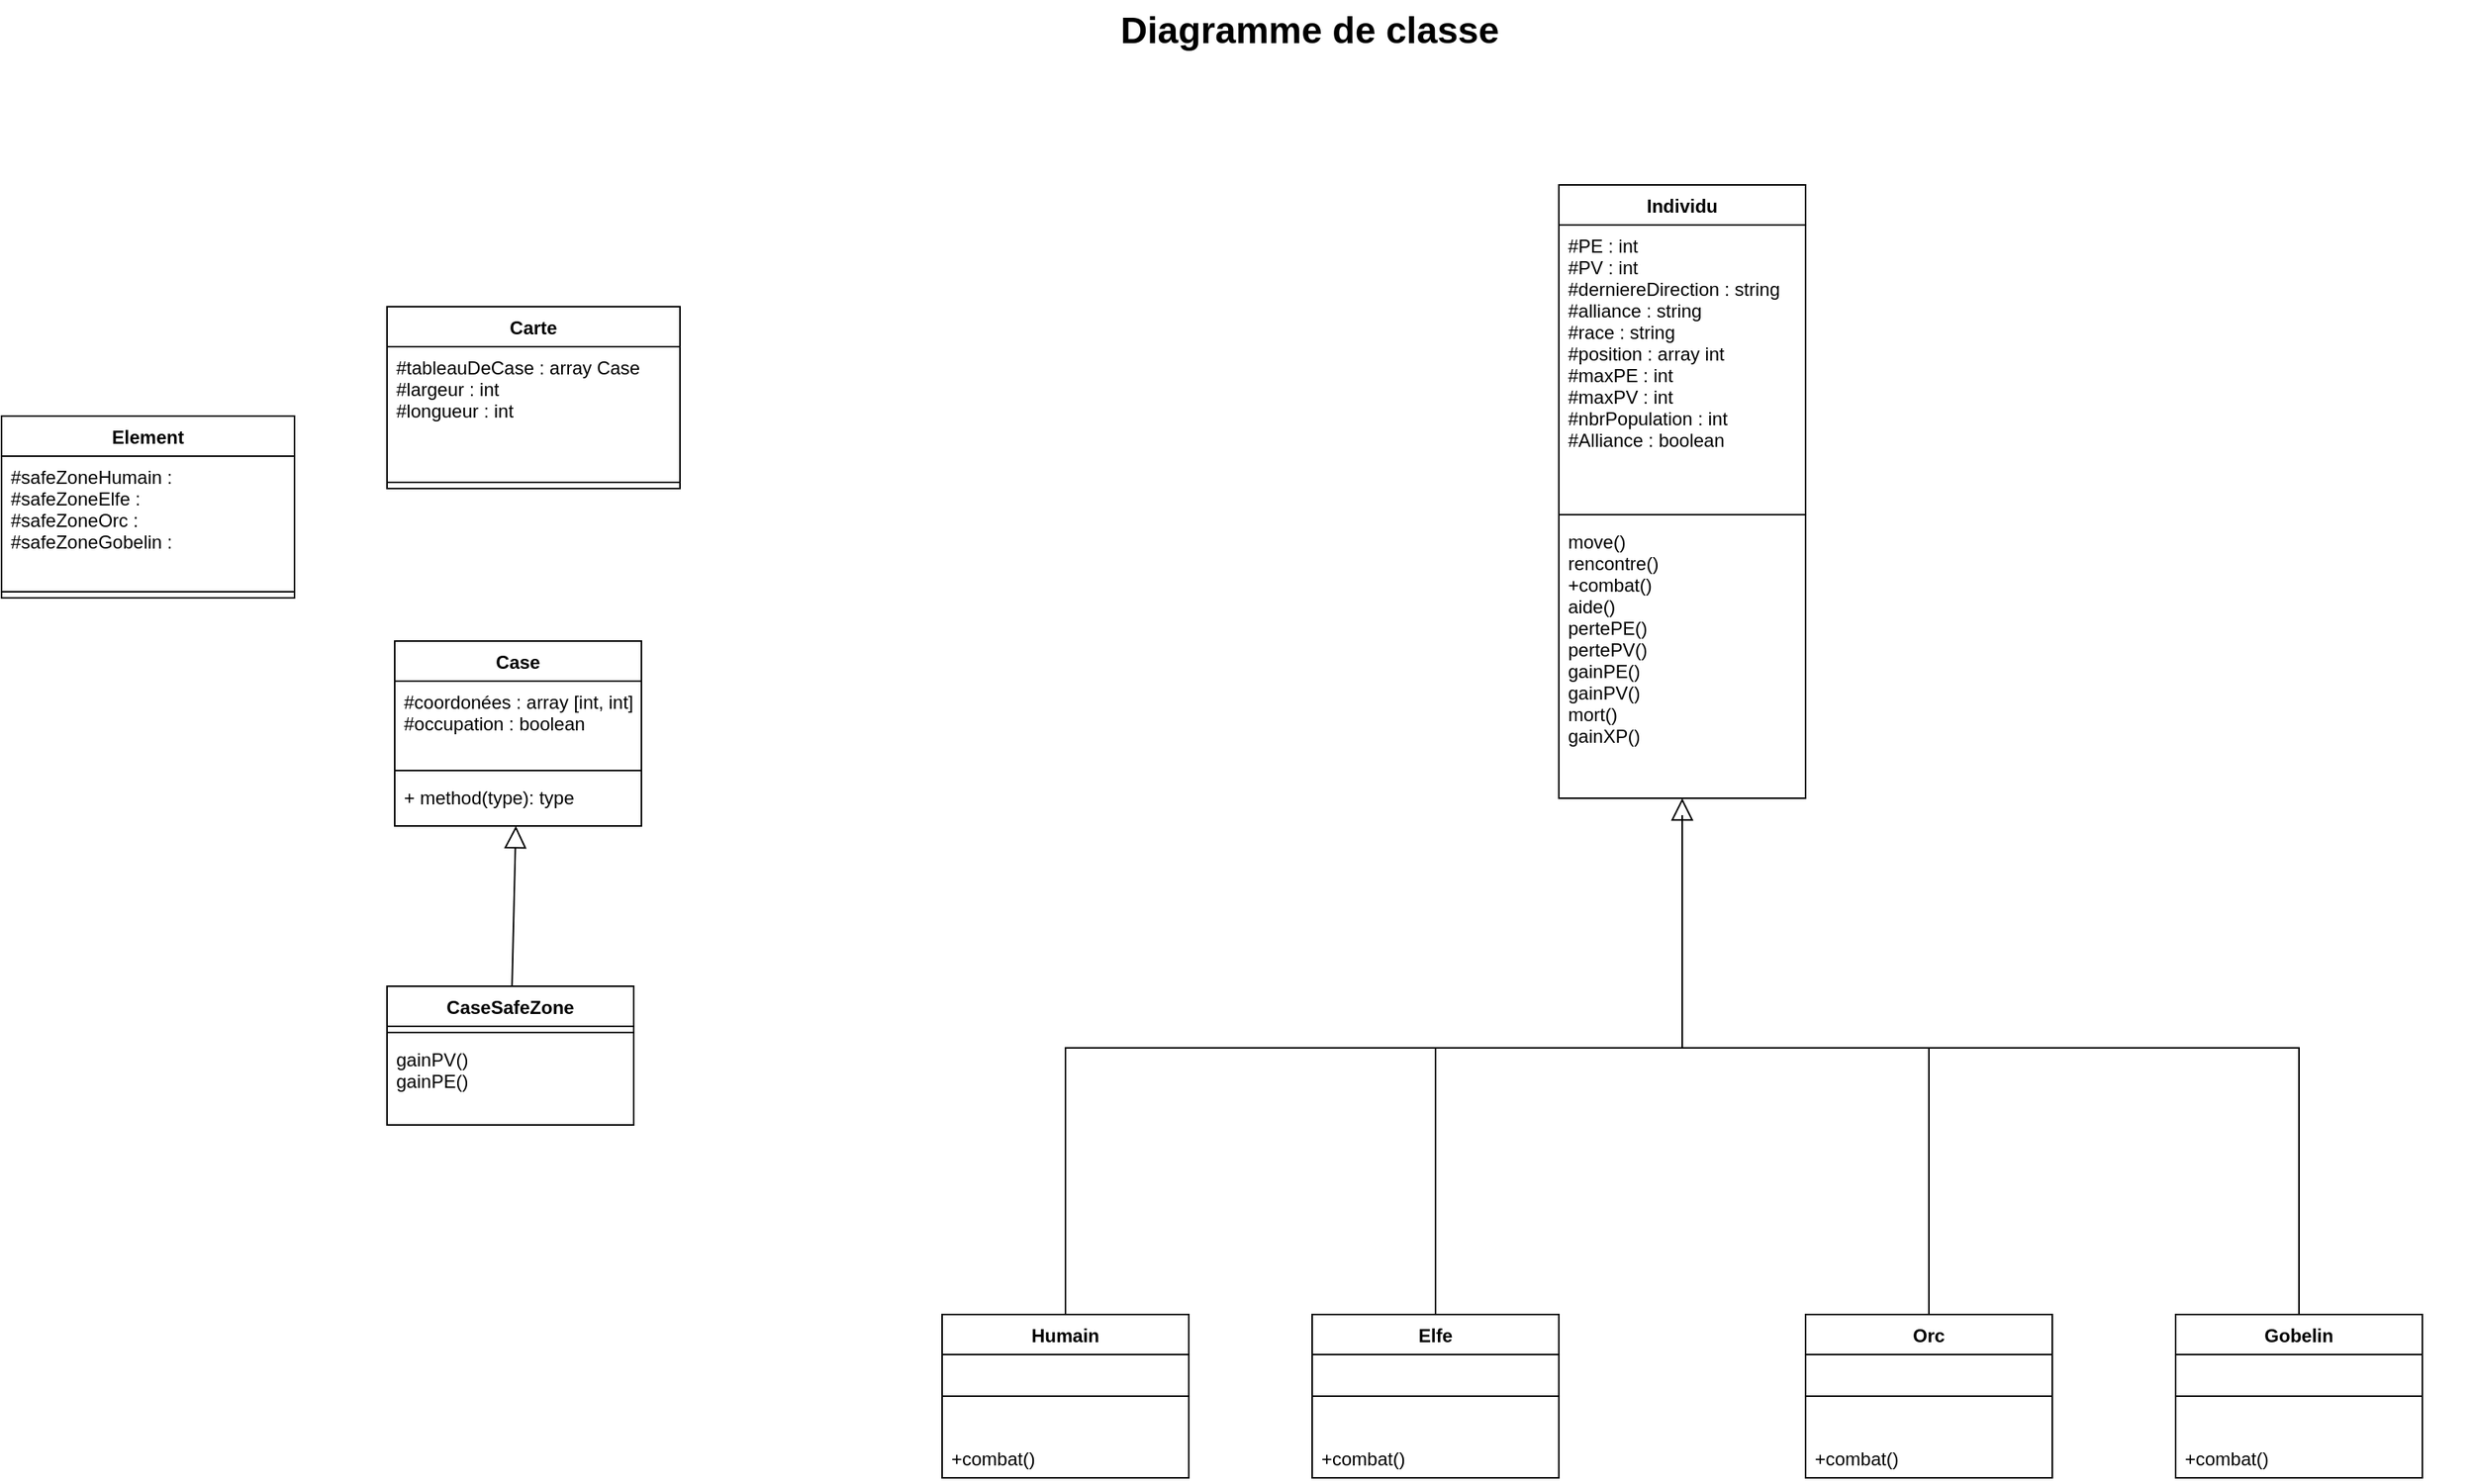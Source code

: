 <mxfile version="12.1.3" type="device" pages="1"><diagram name="Page-1" id="929967ad-93f9-6ef4-fab6-5d389245f69c"><mxGraphModel dx="1463" dy="770" grid="1" gridSize="10" guides="1" tooltips="1" connect="1" arrows="1" fold="1" page="1" pageScale="1.5" pageWidth="1169" pageHeight="826" background="none" math="0" shadow="0"><root><mxCell id="0" style=";html=1;"/><mxCell id="1" style=";html=1;" parent="0"/><mxCell id="1672d66443f91eb5-23" value="Diagramme de classe" style="text;strokeColor=none;fillColor=none;html=1;fontSize=24;fontStyle=1;verticalAlign=middle;align=center;" parent="1" vertex="1"><mxGeometry x="162.5" width="1510" height="40" as="geometry"/></mxCell><mxCell id="Tk8f5tvw-eM4Rj0d3qe4-3" value="Individu" style="swimlane;fontStyle=1;align=center;verticalAlign=top;childLayout=stackLayout;horizontal=1;startSize=26;horizontalStack=0;resizeParent=1;resizeParentMax=0;resizeLast=0;collapsible=1;marginBottom=0;" parent="1" vertex="1"><mxGeometry x="1080" y="120" width="160" height="398" as="geometry"><mxRectangle x="1240" y="92" width="70" height="26" as="alternateBounds"/></mxGeometry></mxCell><mxCell id="Tk8f5tvw-eM4Rj0d3qe4-4" value="#PE : int&#xA;#PV : int&#xA;#derniereDirection : string&#xA;#alliance : string&#xA;#race : string&#xA;#position : array int&#xA;#maxPE : int&#xA;#maxPV : int&#xA;#nbrPopulation : int&#xA;#Alliance : boolean&#xA;&#xA;" style="text;strokeColor=none;fillColor=none;align=left;verticalAlign=top;spacingLeft=4;spacingRight=4;overflow=hidden;rotatable=0;points=[[0,0.5],[1,0.5]];portConstraint=eastwest;" parent="Tk8f5tvw-eM4Rj0d3qe4-3" vertex="1"><mxGeometry y="26" width="160" height="184" as="geometry"/></mxCell><mxCell id="Tk8f5tvw-eM4Rj0d3qe4-5" value="" style="line;strokeWidth=1;fillColor=none;align=left;verticalAlign=middle;spacingTop=-1;spacingLeft=3;spacingRight=3;rotatable=0;labelPosition=right;points=[];portConstraint=eastwest;" parent="Tk8f5tvw-eM4Rj0d3qe4-3" vertex="1"><mxGeometry y="210" width="160" height="8" as="geometry"/></mxCell><mxCell id="Tk8f5tvw-eM4Rj0d3qe4-6" value="move()&#xA;rencontre()&#xA;+combat()&#xA;aide()&#xA;pertePE()&#xA;pertePV()&#xA;gainPE()&#xA;gainPV()&#xA;mort()&#xA;gainXP()" style="text;strokeColor=none;fillColor=none;align=left;verticalAlign=top;spacingLeft=4;spacingRight=4;overflow=hidden;rotatable=0;points=[[0,0.5],[1,0.5]];portConstraint=eastwest;" parent="Tk8f5tvw-eM4Rj0d3qe4-3" vertex="1"><mxGeometry y="218" width="160" height="180" as="geometry"/></mxCell><mxCell id="Tk8f5tvw-eM4Rj0d3qe4-24" value="" style="edgeStyle=elbowEdgeStyle;html=1;endSize=12;endArrow=block;endFill=0;elbow=horizontal;rounded=0;" parent="1" target="Tk8f5tvw-eM4Rj0d3qe4-6" edge="1"><mxGeometry x="1" relative="1" as="geometry"><mxPoint x="1160" y="524" as="targetPoint"/><mxPoint x="1160" y="540" as="sourcePoint"/></mxGeometry></mxCell><mxCell id="Tk8f5tvw-eM4Rj0d3qe4-25" value="" style="edgeStyle=elbowEdgeStyle;html=1;elbow=vertical;verticalAlign=bottom;endArrow=none;rounded=0;" parent="1" edge="1"><mxGeometry x="1" relative="1" as="geometry"><mxPoint x="1440" y="680" as="targetPoint"/><mxPoint x="1160" y="680" as="sourcePoint"/><Array as="points"><mxPoint x="1290" y="680"/></Array></mxGeometry></mxCell><mxCell id="Tk8f5tvw-eM4Rj0d3qe4-26" value="" style="edgeStyle=elbowEdgeStyle;html=1;elbow=vertical;verticalAlign=bottom;endArrow=none;rounded=0;" parent="1" edge="1"><mxGeometry x="1" relative="1" as="geometry"><mxPoint x="880" y="680" as="targetPoint"/><mxPoint x="1160" y="539" as="sourcePoint"/><Array as="points"><mxPoint x="1160" y="680"/></Array></mxGeometry></mxCell><mxCell id="Tk8f5tvw-eM4Rj0d3qe4-35" value="" style="edgeStyle=elbowEdgeStyle;html=1;elbow=vertical;verticalAlign=bottom;endArrow=none;rounded=0;entryX=0.5;entryY=0;entryDx=0;entryDy=0;" parent="1" target="Tk8f5tvw-eM4Rj0d3qe4-50" edge="1"><mxGeometry x="1" relative="1" as="geometry"><mxPoint x="950" y="781" as="targetPoint"/><mxPoint x="1000" y="680" as="sourcePoint"/><Array as="points"><mxPoint x="940" y="800"/></Array></mxGeometry></mxCell><mxCell id="Tk8f5tvw-eM4Rj0d3qe4-36" value="" style="edgeStyle=elbowEdgeStyle;html=1;elbow=vertical;verticalAlign=bottom;endArrow=none;rounded=0;entryX=0.5;entryY=0;entryDx=0;entryDy=0;" parent="1" target="Tk8f5tvw-eM4Rj0d3qe4-46" edge="1"><mxGeometry x="1" relative="1" as="geometry"><mxPoint x="810" y="781" as="targetPoint"/><mxPoint x="880" y="680" as="sourcePoint"/><Array as="points"><mxPoint x="820" y="680"/><mxPoint x="820" y="540"/></Array></mxGeometry></mxCell><mxCell id="Tk8f5tvw-eM4Rj0d3qe4-43" value="" style="edgeStyle=elbowEdgeStyle;html=1;elbow=vertical;verticalAlign=bottom;endArrow=none;rounded=0;entryX=0.5;entryY=0;entryDx=0;entryDy=0;" parent="1" edge="1" target="Tk8f5tvw-eM4Rj0d3qe4-58"><mxGeometry x="1" relative="1" as="geometry"><mxPoint x="1572.5" y="771" as="targetPoint"/><mxPoint x="1440" y="680" as="sourcePoint"/><Array as="points"><mxPoint x="1500" y="680"/></Array></mxGeometry></mxCell><mxCell id="Tk8f5tvw-eM4Rj0d3qe4-44" value="" style="edgeStyle=elbowEdgeStyle;html=1;elbow=vertical;verticalAlign=bottom;endArrow=none;rounded=0;entryX=0.5;entryY=0;entryDx=0;entryDy=0;" parent="1" target="Tk8f5tvw-eM4Rj0d3qe4-54" edge="1"><mxGeometry x="1" relative="1" as="geometry"><mxPoint x="1370" y="781" as="targetPoint"/><mxPoint x="1320" y="680" as="sourcePoint"/><Array as="points"><mxPoint x="1380" y="800"/></Array></mxGeometry></mxCell><mxCell id="Tk8f5tvw-eM4Rj0d3qe4-46" value="Humain" style="swimlane;fontStyle=1;align=center;verticalAlign=top;childLayout=stackLayout;horizontal=1;startSize=26;horizontalStack=0;resizeParent=1;resizeParentMax=0;resizeLast=0;collapsible=1;marginBottom=0;" parent="1" vertex="1"><mxGeometry x="680" y="853" width="160" height="106" as="geometry"/></mxCell><mxCell id="Tk8f5tvw-eM4Rj0d3qe4-48" value="" style="line;strokeWidth=1;fillColor=none;align=left;verticalAlign=middle;spacingTop=-1;spacingLeft=3;spacingRight=3;rotatable=0;labelPosition=right;points=[];portConstraint=eastwest;" parent="Tk8f5tvw-eM4Rj0d3qe4-46" vertex="1"><mxGeometry y="26" width="160" height="54" as="geometry"/></mxCell><mxCell id="Tk8f5tvw-eM4Rj0d3qe4-49" value="+combat()" style="text;strokeColor=none;fillColor=none;align=left;verticalAlign=top;spacingLeft=4;spacingRight=4;overflow=hidden;rotatable=0;points=[[0,0.5],[1,0.5]];portConstraint=eastwest;" parent="Tk8f5tvw-eM4Rj0d3qe4-46" vertex="1"><mxGeometry y="80" width="160" height="26" as="geometry"/></mxCell><mxCell id="Tk8f5tvw-eM4Rj0d3qe4-50" value="Elfe" style="swimlane;fontStyle=1;align=center;verticalAlign=top;childLayout=stackLayout;horizontal=1;startSize=26;horizontalStack=0;resizeParent=1;resizeParentMax=0;resizeLast=0;collapsible=1;marginBottom=0;" parent="1" vertex="1"><mxGeometry x="920" y="853" width="160" height="106" as="geometry"/></mxCell><mxCell id="Tk8f5tvw-eM4Rj0d3qe4-52" value="" style="line;strokeWidth=1;fillColor=none;align=left;verticalAlign=middle;spacingTop=-1;spacingLeft=3;spacingRight=3;rotatable=0;labelPosition=right;points=[];portConstraint=eastwest;" parent="Tk8f5tvw-eM4Rj0d3qe4-50" vertex="1"><mxGeometry y="26" width="160" height="54" as="geometry"/></mxCell><mxCell id="Tk8f5tvw-eM4Rj0d3qe4-53" value="+combat()" style="text;strokeColor=none;fillColor=none;align=left;verticalAlign=top;spacingLeft=4;spacingRight=4;overflow=hidden;rotatable=0;points=[[0,0.5],[1,0.5]];portConstraint=eastwest;" parent="Tk8f5tvw-eM4Rj0d3qe4-50" vertex="1"><mxGeometry y="80" width="160" height="26" as="geometry"/></mxCell><mxCell id="Tk8f5tvw-eM4Rj0d3qe4-54" value="Orc" style="swimlane;fontStyle=1;align=center;verticalAlign=top;childLayout=stackLayout;horizontal=1;startSize=26;horizontalStack=0;resizeParent=1;resizeParentMax=0;resizeLast=0;collapsible=1;marginBottom=0;" parent="1" vertex="1"><mxGeometry x="1240" y="853" width="160" height="106" as="geometry"/></mxCell><mxCell id="Tk8f5tvw-eM4Rj0d3qe4-56" value="" style="line;strokeWidth=1;fillColor=none;align=left;verticalAlign=middle;spacingTop=-1;spacingLeft=3;spacingRight=3;rotatable=0;labelPosition=right;points=[];portConstraint=eastwest;" parent="Tk8f5tvw-eM4Rj0d3qe4-54" vertex="1"><mxGeometry y="26" width="160" height="54" as="geometry"/></mxCell><mxCell id="Tk8f5tvw-eM4Rj0d3qe4-57" value="+combat()" style="text;strokeColor=none;fillColor=none;align=left;verticalAlign=top;spacingLeft=4;spacingRight=4;overflow=hidden;rotatable=0;points=[[0,0.5],[1,0.5]];portConstraint=eastwest;" parent="Tk8f5tvw-eM4Rj0d3qe4-54" vertex="1"><mxGeometry y="80" width="160" height="26" as="geometry"/></mxCell><mxCell id="Tk8f5tvw-eM4Rj0d3qe4-58" value="Gobelin" style="swimlane;fontStyle=1;align=center;verticalAlign=top;childLayout=stackLayout;horizontal=1;startSize=26;horizontalStack=0;resizeParent=1;resizeParentMax=0;resizeLast=0;collapsible=1;marginBottom=0;" parent="1" vertex="1"><mxGeometry x="1480" y="853" width="160" height="106" as="geometry"/></mxCell><mxCell id="Tk8f5tvw-eM4Rj0d3qe4-60" value="" style="line;strokeWidth=1;fillColor=none;align=left;verticalAlign=middle;spacingTop=-1;spacingLeft=3;spacingRight=3;rotatable=0;labelPosition=right;points=[];portConstraint=eastwest;" parent="Tk8f5tvw-eM4Rj0d3qe4-58" vertex="1"><mxGeometry y="26" width="160" height="54" as="geometry"/></mxCell><mxCell id="Tk8f5tvw-eM4Rj0d3qe4-61" value="+combat()" style="text;strokeColor=none;fillColor=none;align=left;verticalAlign=top;spacingLeft=4;spacingRight=4;overflow=hidden;rotatable=0;points=[[0,0.5],[1,0.5]];portConstraint=eastwest;" parent="Tk8f5tvw-eM4Rj0d3qe4-58" vertex="1"><mxGeometry y="80" width="160" height="26" as="geometry"/></mxCell><mxCell id="Tk8f5tvw-eM4Rj0d3qe4-62" value="Element" style="swimlane;fontStyle=1;align=center;verticalAlign=top;childLayout=stackLayout;horizontal=1;startSize=26;horizontalStack=0;resizeParent=1;resizeParentMax=0;resizeLast=0;collapsible=1;marginBottom=0;" parent="1" vertex="1"><mxGeometry x="70" y="270" width="190" height="118" as="geometry"/></mxCell><mxCell id="Tk8f5tvw-eM4Rj0d3qe4-63" value="#safeZoneHumain : &#xA;#safeZoneElfe : &#xA;#safeZoneOrc : &#xA;#safeZoneGobelin :&#xA;" style="text;strokeColor=none;fillColor=none;align=left;verticalAlign=top;spacingLeft=4;spacingRight=4;overflow=hidden;rotatable=0;points=[[0,0.5],[1,0.5]];portConstraint=eastwest;" parent="Tk8f5tvw-eM4Rj0d3qe4-62" vertex="1"><mxGeometry y="26" width="190" height="84" as="geometry"/></mxCell><mxCell id="Tk8f5tvw-eM4Rj0d3qe4-64" value="" style="line;strokeWidth=1;fillColor=none;align=left;verticalAlign=middle;spacingTop=-1;spacingLeft=3;spacingRight=3;rotatable=0;labelPosition=right;points=[];portConstraint=eastwest;" parent="Tk8f5tvw-eM4Rj0d3qe4-62" vertex="1"><mxGeometry y="110" width="190" height="8" as="geometry"/></mxCell><mxCell id="Tk8f5tvw-eM4Rj0d3qe4-66" value="Case" style="swimlane;fontStyle=1;align=center;verticalAlign=top;childLayout=stackLayout;horizontal=1;startSize=26;horizontalStack=0;resizeParent=1;resizeParentMax=0;resizeLast=0;collapsible=1;marginBottom=0;" parent="1" vertex="1"><mxGeometry x="325" y="416" width="160" height="120" as="geometry"/></mxCell><mxCell id="Tk8f5tvw-eM4Rj0d3qe4-67" value="#coordonées : array [int, int]&#xA;#occupation : boolean&#xA;" style="text;strokeColor=none;fillColor=none;align=left;verticalAlign=top;spacingLeft=4;spacingRight=4;overflow=hidden;rotatable=0;points=[[0,0.5],[1,0.5]];portConstraint=eastwest;" parent="Tk8f5tvw-eM4Rj0d3qe4-66" vertex="1"><mxGeometry y="26" width="160" height="54" as="geometry"/></mxCell><mxCell id="Tk8f5tvw-eM4Rj0d3qe4-68" value="" style="line;strokeWidth=1;fillColor=none;align=left;verticalAlign=middle;spacingTop=-1;spacingLeft=3;spacingRight=3;rotatable=0;labelPosition=right;points=[];portConstraint=eastwest;" parent="Tk8f5tvw-eM4Rj0d3qe4-66" vertex="1"><mxGeometry y="80" width="160" height="8" as="geometry"/></mxCell><mxCell id="Tk8f5tvw-eM4Rj0d3qe4-69" value="+ method(type): type" style="text;strokeColor=none;fillColor=none;align=left;verticalAlign=top;spacingLeft=4;spacingRight=4;overflow=hidden;rotatable=0;points=[[0,0.5],[1,0.5]];portConstraint=eastwest;" parent="Tk8f5tvw-eM4Rj0d3qe4-66" vertex="1"><mxGeometry y="88" width="160" height="32" as="geometry"/></mxCell><mxCell id="Tk8f5tvw-eM4Rj0d3qe4-70" value="CaseSafeZone" style="swimlane;fontStyle=1;align=center;verticalAlign=top;childLayout=stackLayout;horizontal=1;startSize=26;horizontalStack=0;resizeParent=1;resizeParentMax=0;resizeLast=0;collapsible=1;marginBottom=0;" parent="1" vertex="1"><mxGeometry x="320" y="640" width="160" height="90" as="geometry"/></mxCell><mxCell id="Tk8f5tvw-eM4Rj0d3qe4-72" value="" style="line;strokeWidth=1;fillColor=none;align=left;verticalAlign=middle;spacingTop=-1;spacingLeft=3;spacingRight=3;rotatable=0;labelPosition=right;points=[];portConstraint=eastwest;" parent="Tk8f5tvw-eM4Rj0d3qe4-70" vertex="1"><mxGeometry y="26" width="160" height="8" as="geometry"/></mxCell><mxCell id="Tk8f5tvw-eM4Rj0d3qe4-73" value="gainPV()&#xA;gainPE()&#xA;" style="text;strokeColor=none;fillColor=none;align=left;verticalAlign=top;spacingLeft=4;spacingRight=4;overflow=hidden;rotatable=0;points=[[0,0.5],[1,0.5]];portConstraint=eastwest;" parent="Tk8f5tvw-eM4Rj0d3qe4-70" vertex="1"><mxGeometry y="34" width="160" height="56" as="geometry"/></mxCell><mxCell id="Tk8f5tvw-eM4Rj0d3qe4-74" value="" style="edgeStyle=none;html=1;endSize=12;endArrow=block;endFill=0;" parent="1" source="Tk8f5tvw-eM4Rj0d3qe4-70" target="Tk8f5tvw-eM4Rj0d3qe4-66" edge="1"><mxGeometry width="160" relative="1" as="geometry"><mxPoint x="120" y="910" as="sourcePoint"/><mxPoint x="280" y="910" as="targetPoint"/></mxGeometry></mxCell><mxCell id="WBiNGYrjvwfBC1fkdhtN-1" value="Carte" style="swimlane;fontStyle=1;align=center;verticalAlign=top;childLayout=stackLayout;horizontal=1;startSize=26;horizontalStack=0;resizeParent=1;resizeParentMax=0;resizeLast=0;collapsible=1;marginBottom=0;" parent="1" vertex="1"><mxGeometry x="320" y="199" width="190" height="118" as="geometry"/></mxCell><mxCell id="WBiNGYrjvwfBC1fkdhtN-2" value="#tableauDeCase : array Case&#xA;#largeur : int&#xA;#longueur : int&#xA;" style="text;strokeColor=none;fillColor=none;align=left;verticalAlign=top;spacingLeft=4;spacingRight=4;overflow=hidden;rotatable=0;points=[[0,0.5],[1,0.5]];portConstraint=eastwest;" parent="WBiNGYrjvwfBC1fkdhtN-1" vertex="1"><mxGeometry y="26" width="190" height="84" as="geometry"/></mxCell><mxCell id="WBiNGYrjvwfBC1fkdhtN-3" value="" style="line;strokeWidth=1;fillColor=none;align=left;verticalAlign=middle;spacingTop=-1;spacingLeft=3;spacingRight=3;rotatable=0;labelPosition=right;points=[];portConstraint=eastwest;" parent="WBiNGYrjvwfBC1fkdhtN-1" vertex="1"><mxGeometry y="110" width="190" height="8" as="geometry"/></mxCell></root></mxGraphModel></diagram></mxfile>
